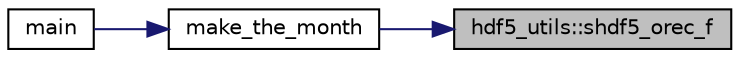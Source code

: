 digraph "hdf5_utils::shdf5_orec_f"
{
 // LATEX_PDF_SIZE
  edge [fontname="Helvetica",fontsize="10",labelfontname="Helvetica",labelfontsize="10"];
  node [fontname="Helvetica",fontsize="10",shape=record];
  rankdir="RL";
  Node1 [label="hdf5_utils::shdf5_orec_f",height=0.2,width=0.4,color="black", fillcolor="grey75", style="filled", fontcolor="black",tooltip=" "];
  Node1 -> Node2 [dir="back",color="midnightblue",fontsize="10",style="solid"];
  Node2 [label="make_the_month",height=0.2,width=0.4,color="black", fillcolor="white", style="filled",URL="$convert__ascii_8f90.html#a4c40e1c4ea890a51cd138db74efd2c6c",tooltip=" "];
  Node2 -> Node3 [dir="back",color="midnightblue",fontsize="10",style="solid"];
  Node3 [label="main",height=0.2,width=0.4,color="black", fillcolor="white", style="filled",URL="$convert__ascii_8f90.html#a8ec2266d83cd6c0b762cbcbc92c0af3d",tooltip=" "];
}
